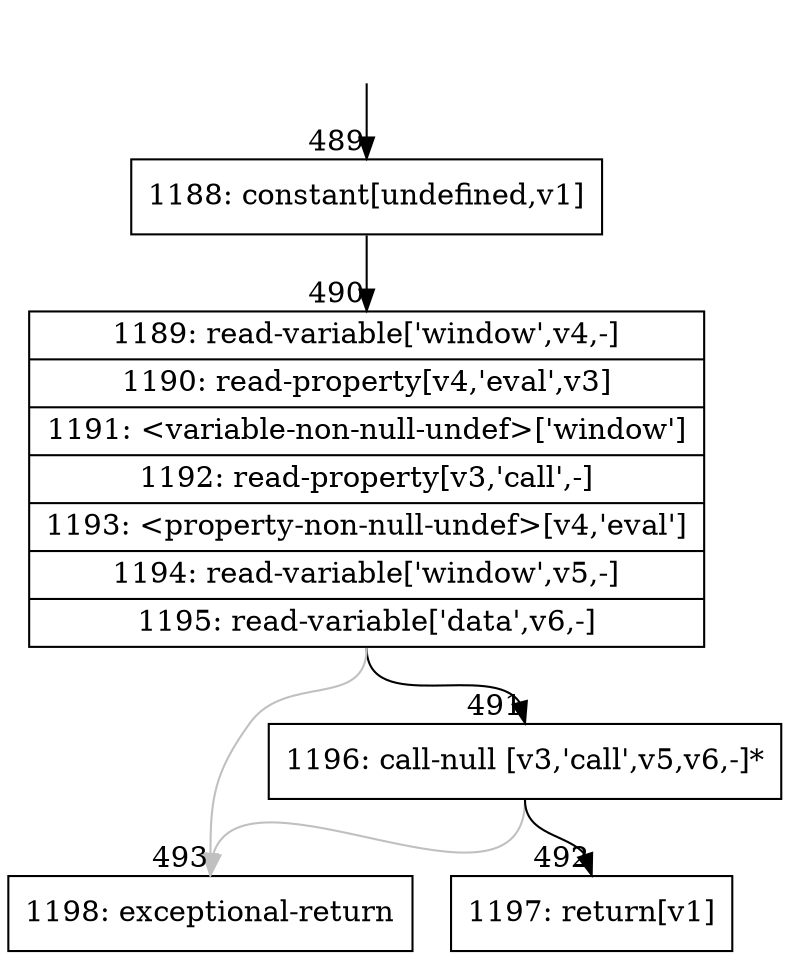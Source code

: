 digraph {
rankdir="TD"
BB_entry37[shape=none,label=""];
BB_entry37 -> BB489 [tailport=s, headport=n, headlabel="    489"]
BB489 [shape=record label="{1188: constant[undefined,v1]}" ] 
BB489 -> BB490 [tailport=s, headport=n, headlabel="      490"]
BB490 [shape=record label="{1189: read-variable['window',v4,-]|1190: read-property[v4,'eval',v3]|1191: \<variable-non-null-undef\>['window']|1192: read-property[v3,'call',-]|1193: \<property-non-null-undef\>[v4,'eval']|1194: read-variable['window',v5,-]|1195: read-variable['data',v6,-]}" ] 
BB490 -> BB491 [tailport=s, headport=n, headlabel="      491"]
BB490 -> BB493 [tailport=s, headport=n, color=gray, headlabel="      493"]
BB491 [shape=record label="{1196: call-null [v3,'call',v5,v6,-]*}" ] 
BB491 -> BB492 [tailport=s, headport=n, headlabel="      492"]
BB491 -> BB493 [tailport=s, headport=n, color=gray]
BB492 [shape=record label="{1197: return[v1]}" ] 
BB493 [shape=record label="{1198: exceptional-return}" ] 
}
